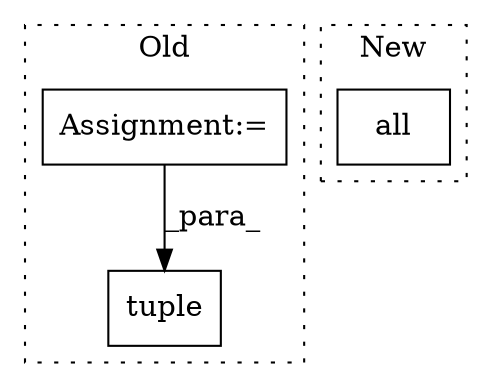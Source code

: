 digraph G {
subgraph cluster0 {
1 [label="tuple" a="32" s="2067,2074" l="6,1" shape="box"];
3 [label="Assignment:=" a="7" s="1690" l="1" shape="box"];
label = "Old";
style="dotted";
}
subgraph cluster1 {
2 [label="all" a="32" s="2336,2479" l="13,-3" shape="box"];
label = "New";
style="dotted";
}
3 -> 1 [label="_para_"];
}